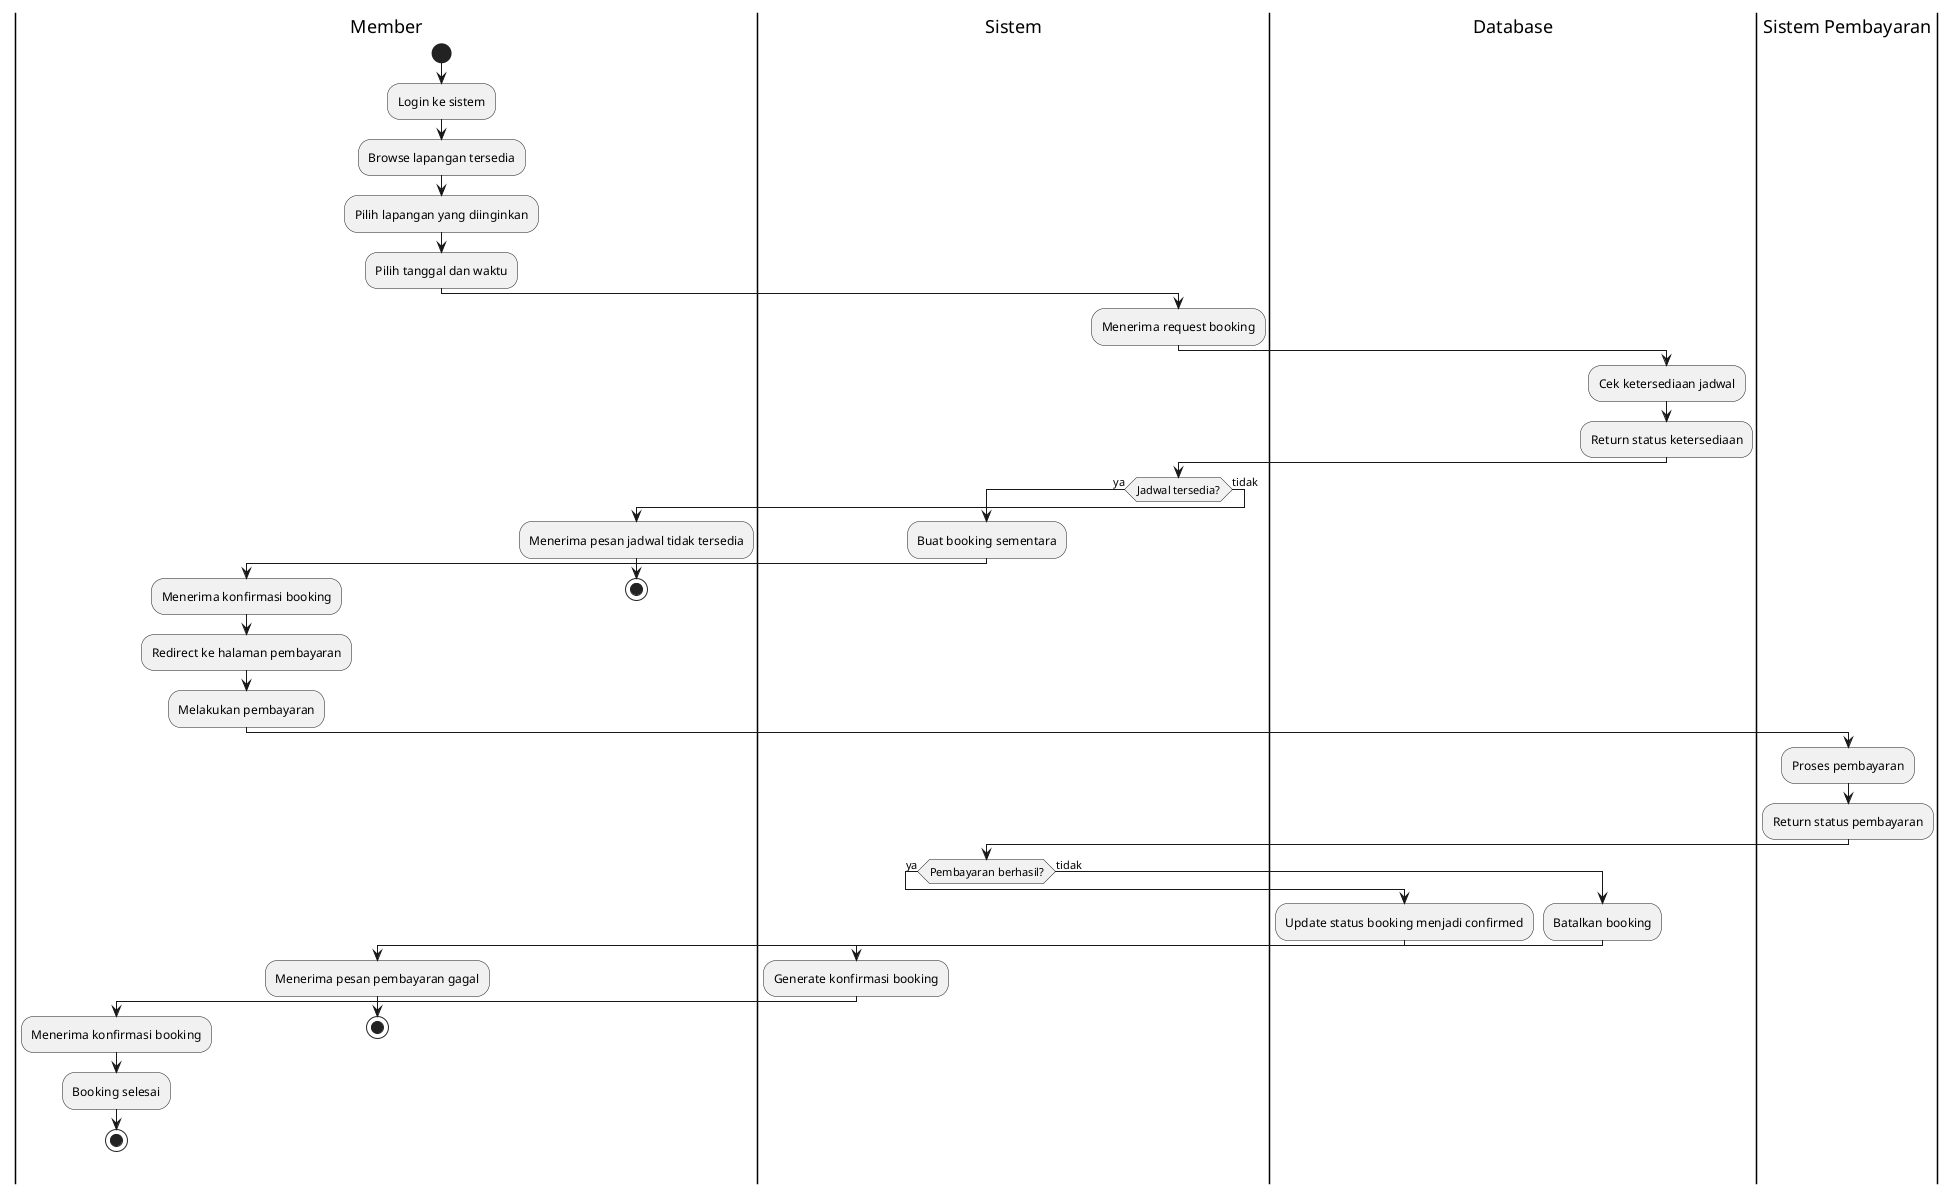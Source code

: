 @startuml
|Member|
start
:Login ke sistem;
:Browse lapangan tersedia;
:Pilih lapangan yang diinginkan;
:Pilih tanggal dan waktu;

|Sistem|
:Menerima request booking;

|Database|
:Cek ketersediaan jadwal;
:Return status ketersediaan;

|Sistem|
if (Jadwal tersedia?) then (ya)
  :Buat booking sementara;
  |Member|
  :Menerima konfirmasi booking;
  :Redirect ke halaman pembayaran;
  :Melakukan pembayaran;

  |Sistem Pembayaran|
  :Proses pembayaran;
  :Return status pembayaran;

  |Sistem|
  if (Pembayaran berhasil?) then (ya)
    |Database|
    :Update status booking menjadi confirmed;
    |Sistem|
    :Generate konfirmasi booking;
    |Member|
    :Menerima konfirmasi booking;
    :Booking selesai;
    stop
  else (tidak)
    |Database|
    :Batalkan booking;
    |Member|
    :Menerima pesan pembayaran gagal;
    stop
  endif
else (tidak)
  |Member|
  :Menerima pesan jadwal tidak tersedia;
  stop
endif
@enduml
